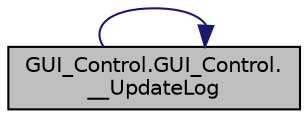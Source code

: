 digraph "GUI_Control.GUI_Control.__UpdateLog"
{
 // LATEX_PDF_SIZE
  edge [fontname="Helvetica",fontsize="10",labelfontname="Helvetica",labelfontsize="10"];
  node [fontname="Helvetica",fontsize="10",shape=record];
  rankdir="LR";
  Node1 [label="GUI_Control.GUI_Control.\l__UpdateLog",height=0.2,width=0.4,color="black", fillcolor="grey75", style="filled", fontcolor="black",tooltip="Actualiza cada 100ms el log de debuggeo en el Textbox en la GUI."];
  Node1 -> Node1 [color="midnightblue",fontsize="10",style="solid",fontname="Helvetica"];
}
